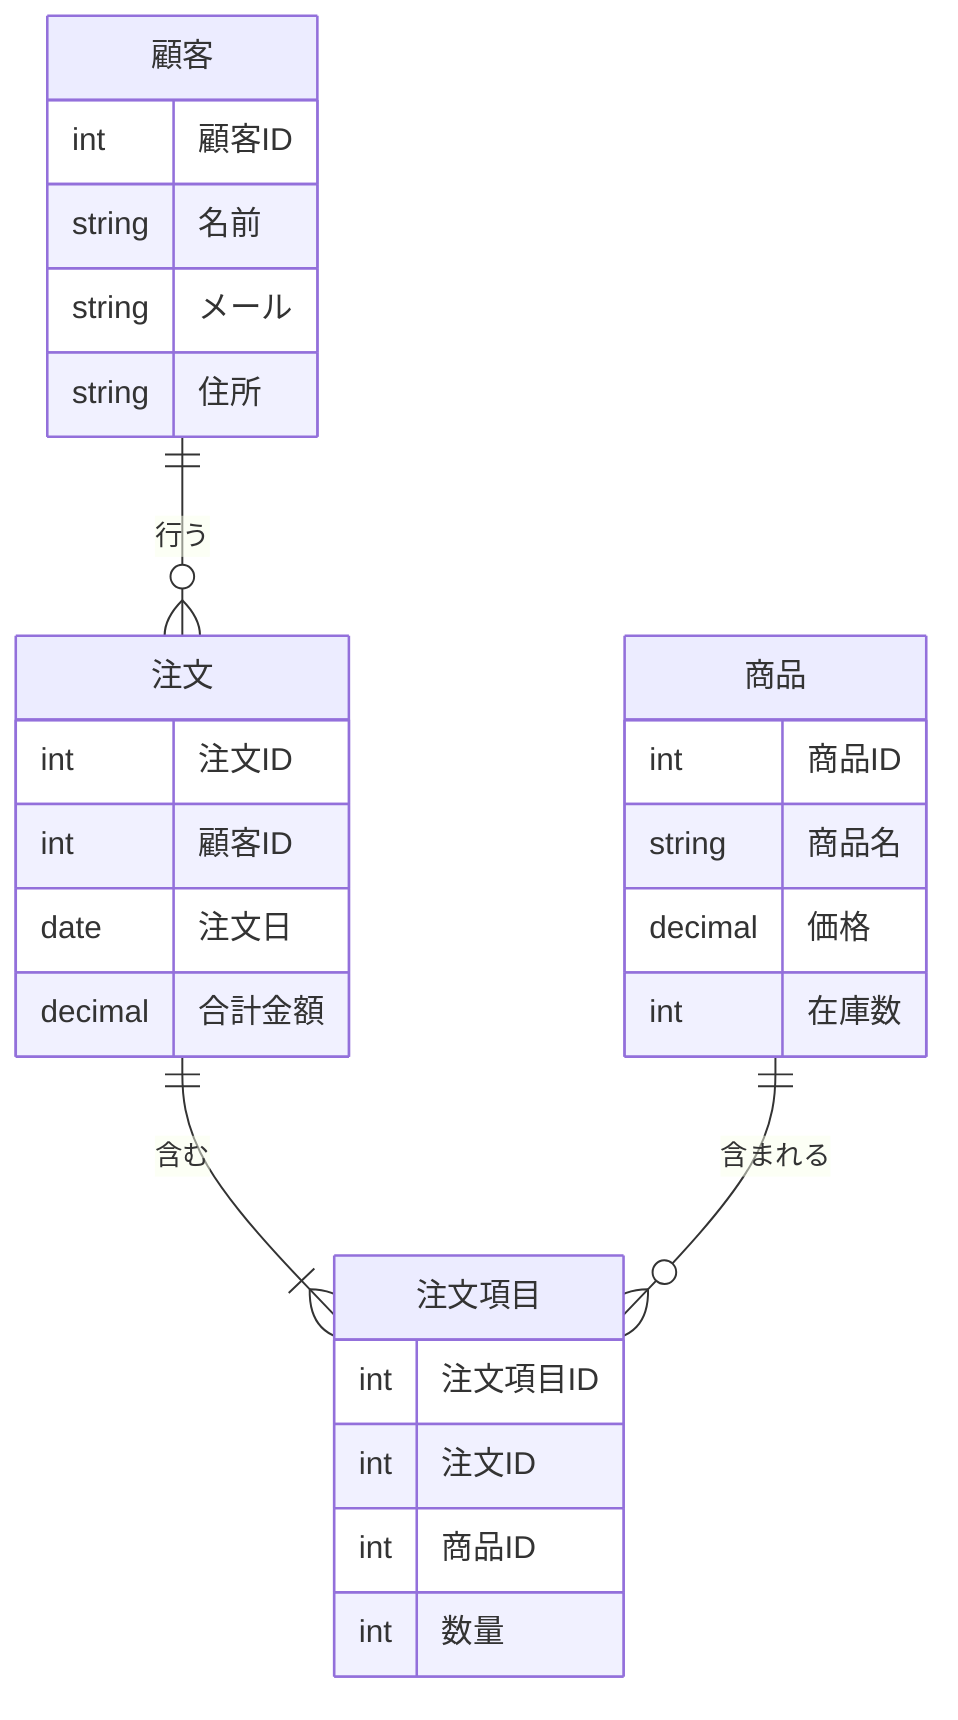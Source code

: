 erDiagram
    顧客 ||--o{ 注文 : 行う
    顧客 {
        int 顧客ID
        string 名前
        string メール
        string 住所
    }
    注文 ||--|{ 注文項目 : 含む
    注文 {
        int 注文ID
        int 顧客ID
        date 注文日
        decimal 合計金額
    }
    商品 ||--o{ 注文項目 : 含まれる
    商品 {
        int 商品ID
        string 商品名
        decimal 価格
        int 在庫数
    }
    注文項目 {
        int 注文項目ID
        int 注文ID
        int 商品ID
        int 数量
    }